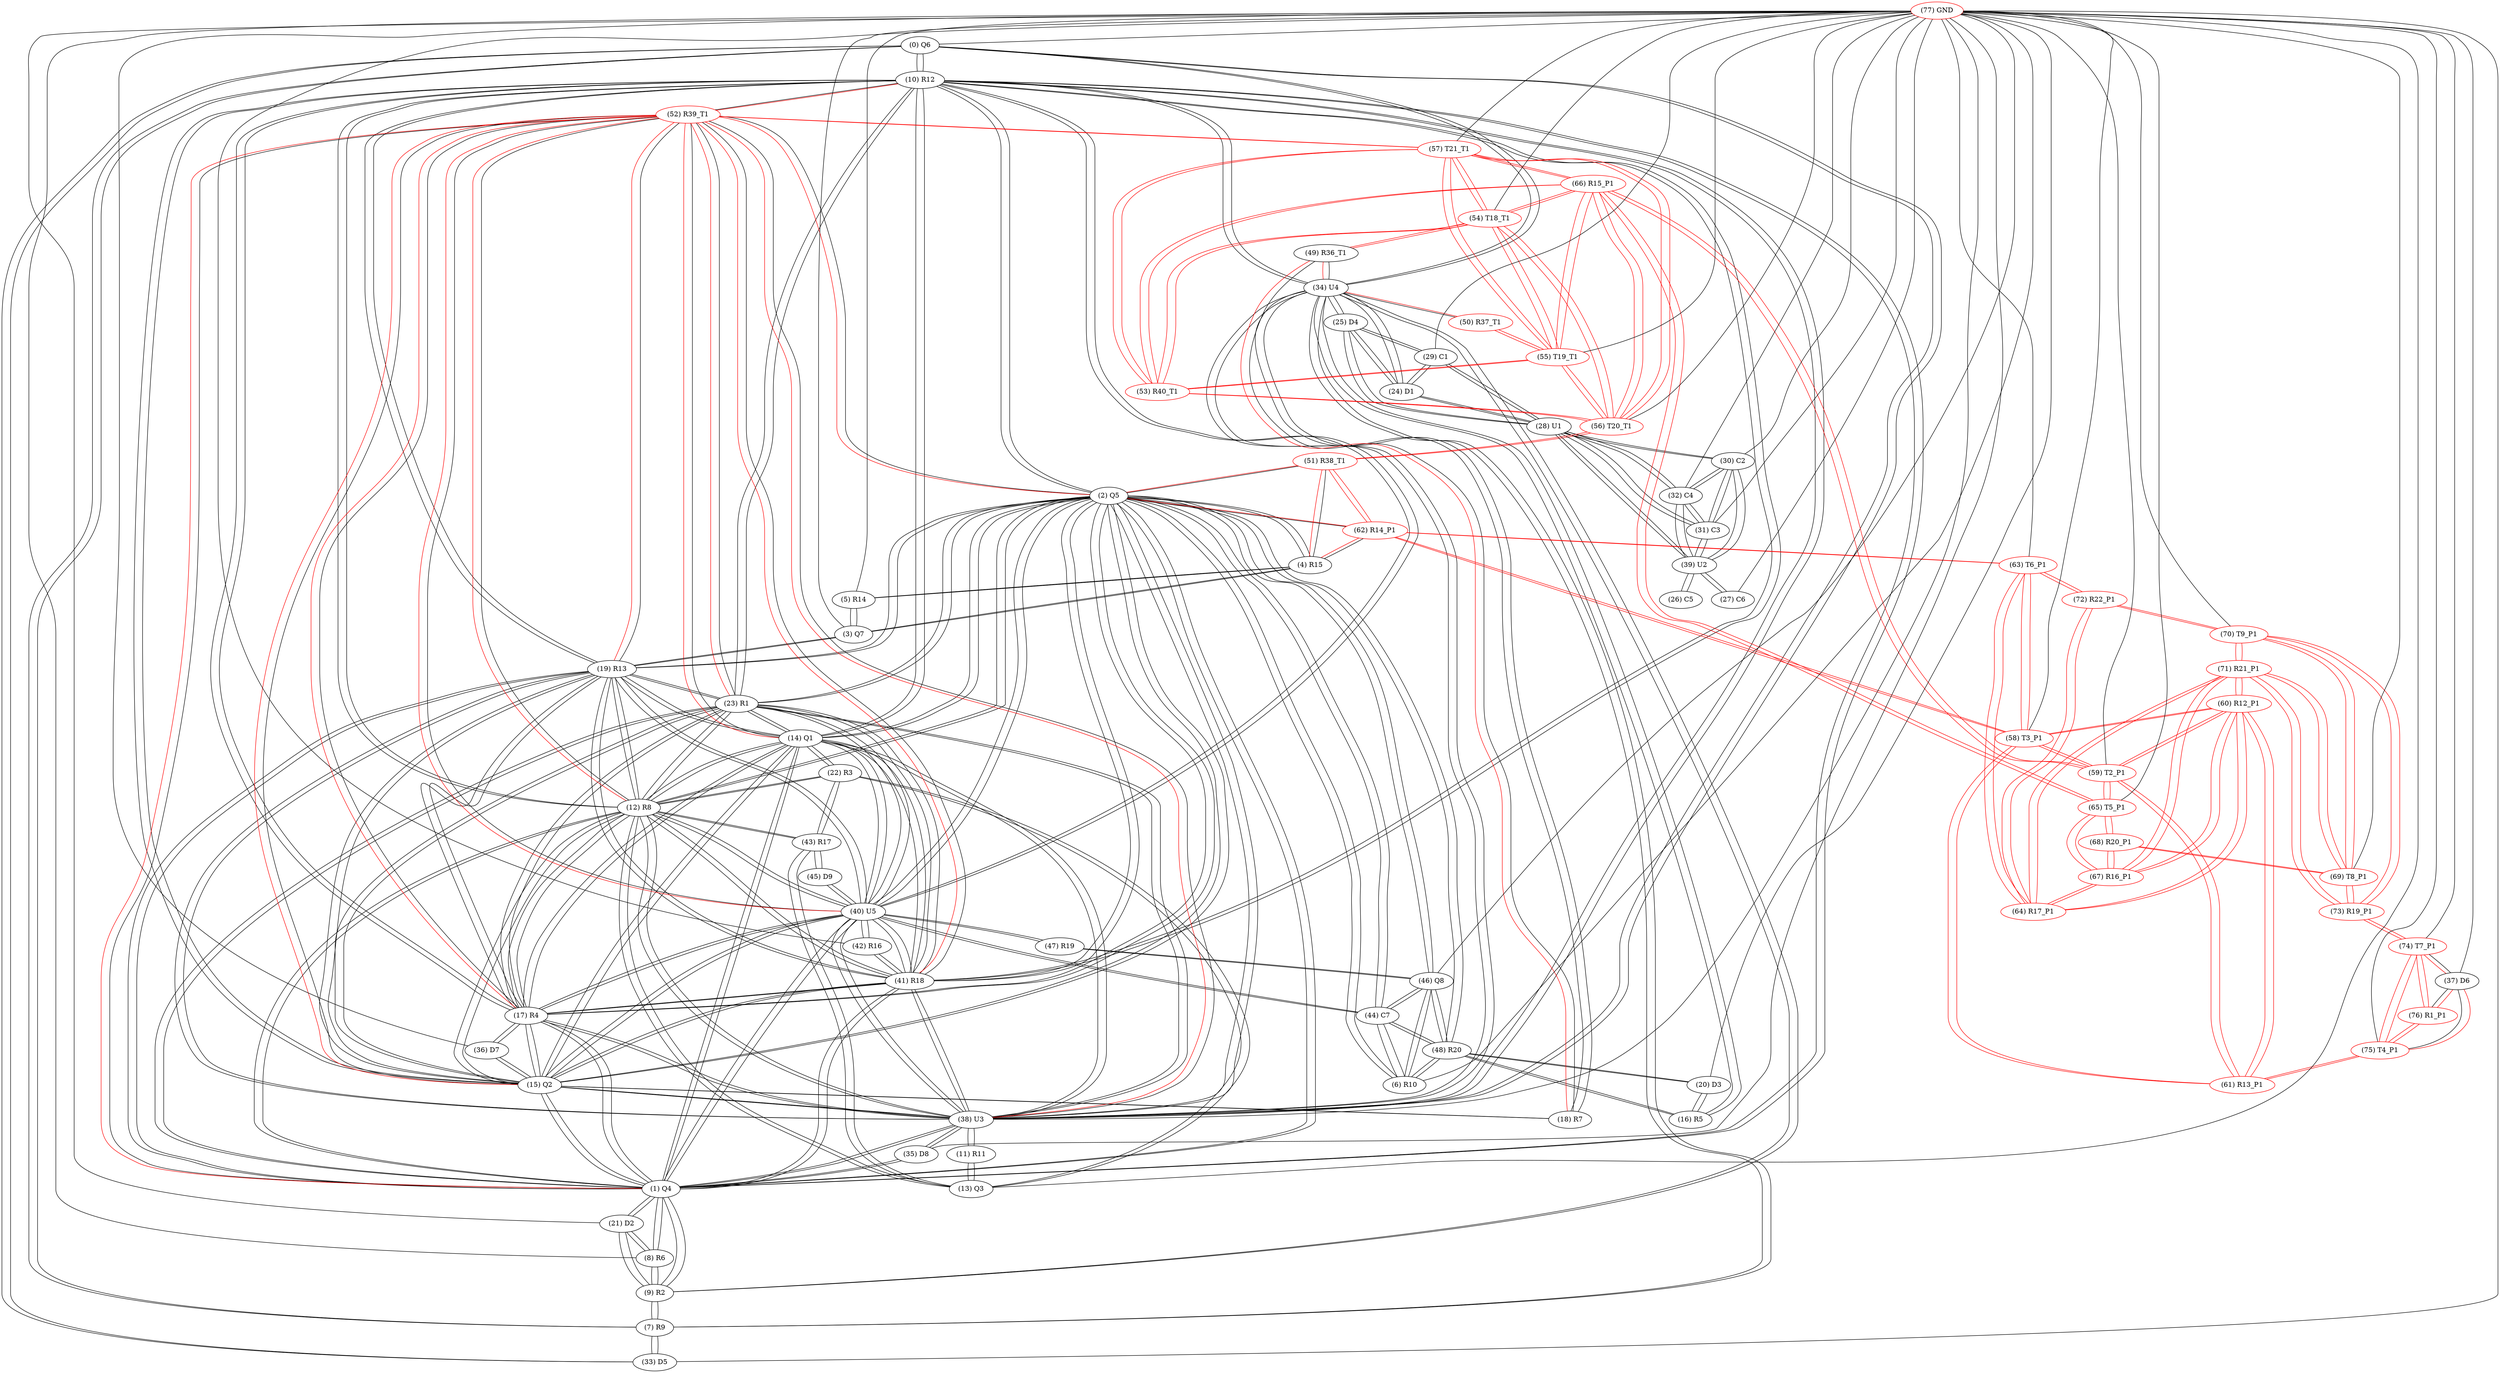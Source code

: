 graph {
	0 [label="(0) Q6"]
	10 [label="(10) R12"]
	34 [label="(34) U4"]
	38 [label="(38) U3"]
	7 [label="(7) R9"]
	33 [label="(33) D5"]
	1 [label="(1) Q4"]
	2 [label="(2) Q5"]
	12 [label="(12) R8"]
	41 [label="(41) R18"]
	40 [label="(40) U5"]
	38 [label="(38) U3"]
	15 [label="(15) Q2"]
	17 [label="(17) R4"]
	14 [label="(14) Q1"]
	23 [label="(23) R1"]
	19 [label="(19) R13"]
	10 [label="(10) R12"]
	52 [label="(52) R39_T1"]
	35 [label="(35) D8"]
	9 [label="(9) R2"]
	8 [label="(8) R6"]
	21 [label="(21) D2"]
	2 [label="(2) Q5"]
	1 [label="(1) Q4"]
	12 [label="(12) R8"]
	41 [label="(41) R18"]
	40 [label="(40) U5"]
	38 [label="(38) U3"]
	15 [label="(15) Q2"]
	17 [label="(17) R4"]
	14 [label="(14) Q1"]
	23 [label="(23) R1"]
	19 [label="(19) R13"]
	10 [label="(10) R12"]
	52 [label="(52) R39_T1"]
	6 [label="(6) R10"]
	48 [label="(48) R20"]
	44 [label="(44) C7"]
	46 [label="(46) Q8"]
	4 [label="(4) R15"]
	62 [label="(62) R14_P1"]
	51 [label="(51) R38_T1"]
	3 [label="(3) Q7"]
	4 [label="(4) R15"]
	5 [label="(5) R14"]
	19 [label="(19) R13"]
	4 [label="(4) R15"]
	3 [label="(3) Q7"]
	5 [label="(5) R14"]
	2 [label="(2) Q5"]
	62 [label="(62) R14_P1"]
	51 [label="(51) R38_T1"]
	5 [label="(5) R14"]
	3 [label="(3) Q7"]
	4 [label="(4) R15"]
	6 [label="(6) R10"]
	2 [label="(2) Q5"]
	48 [label="(48) R20"]
	44 [label="(44) C7"]
	46 [label="(46) Q8"]
	7 [label="(7) R9"]
	34 [label="(34) U4"]
	9 [label="(9) R2"]
	0 [label="(0) Q6"]
	33 [label="(33) D5"]
	8 [label="(8) R6"]
	1 [label="(1) Q4"]
	9 [label="(9) R2"]
	21 [label="(21) D2"]
	9 [label="(9) R2"]
	34 [label="(34) U4"]
	7 [label="(7) R9"]
	1 [label="(1) Q4"]
	8 [label="(8) R6"]
	21 [label="(21) D2"]
	10 [label="(10) R12"]
	2 [label="(2) Q5"]
	1 [label="(1) Q4"]
	12 [label="(12) R8"]
	41 [label="(41) R18"]
	40 [label="(40) U5"]
	38 [label="(38) U3"]
	15 [label="(15) Q2"]
	17 [label="(17) R4"]
	14 [label="(14) Q1"]
	23 [label="(23) R1"]
	19 [label="(19) R13"]
	52 [label="(52) R39_T1"]
	0 [label="(0) Q6"]
	34 [label="(34) U4"]
	11 [label="(11) R11"]
	38 [label="(38) U3"]
	13 [label="(13) Q3"]
	12 [label="(12) R8"]
	2 [label="(2) Q5"]
	1 [label="(1) Q4"]
	41 [label="(41) R18"]
	40 [label="(40) U5"]
	38 [label="(38) U3"]
	15 [label="(15) Q2"]
	17 [label="(17) R4"]
	14 [label="(14) Q1"]
	23 [label="(23) R1"]
	19 [label="(19) R13"]
	10 [label="(10) R12"]
	52 [label="(52) R39_T1"]
	13 [label="(13) Q3"]
	43 [label="(43) R17"]
	22 [label="(22) R3"]
	13 [label="(13) Q3"]
	12 [label="(12) R8"]
	43 [label="(43) R17"]
	22 [label="(22) R3"]
	11 [label="(11) R11"]
	14 [label="(14) Q1"]
	2 [label="(2) Q5"]
	1 [label="(1) Q4"]
	12 [label="(12) R8"]
	41 [label="(41) R18"]
	40 [label="(40) U5"]
	38 [label="(38) U3"]
	15 [label="(15) Q2"]
	17 [label="(17) R4"]
	23 [label="(23) R1"]
	19 [label="(19) R13"]
	10 [label="(10) R12"]
	52 [label="(52) R39_T1"]
	22 [label="(22) R3"]
	15 [label="(15) Q2"]
	2 [label="(2) Q5"]
	1 [label="(1) Q4"]
	12 [label="(12) R8"]
	41 [label="(41) R18"]
	40 [label="(40) U5"]
	38 [label="(38) U3"]
	17 [label="(17) R4"]
	14 [label="(14) Q1"]
	23 [label="(23) R1"]
	19 [label="(19) R13"]
	10 [label="(10) R12"]
	52 [label="(52) R39_T1"]
	36 [label="(36) D7"]
	18 [label="(18) R7"]
	16 [label="(16) R5"]
	34 [label="(34) U4"]
	48 [label="(48) R20"]
	20 [label="(20) D3"]
	17 [label="(17) R4"]
	2 [label="(2) Q5"]
	1 [label="(1) Q4"]
	12 [label="(12) R8"]
	41 [label="(41) R18"]
	40 [label="(40) U5"]
	38 [label="(38) U3"]
	15 [label="(15) Q2"]
	14 [label="(14) Q1"]
	23 [label="(23) R1"]
	19 [label="(19) R13"]
	10 [label="(10) R12"]
	52 [label="(52) R39_T1"]
	36 [label="(36) D7"]
	18 [label="(18) R7"]
	34 [label="(34) U4"]
	49 [label="(49) R36_T1"]
	15 [label="(15) Q2"]
	19 [label="(19) R13"]
	2 [label="(2) Q5"]
	1 [label="(1) Q4"]
	12 [label="(12) R8"]
	41 [label="(41) R18"]
	40 [label="(40) U5"]
	38 [label="(38) U3"]
	15 [label="(15) Q2"]
	17 [label="(17) R4"]
	14 [label="(14) Q1"]
	23 [label="(23) R1"]
	10 [label="(10) R12"]
	52 [label="(52) R39_T1"]
	3 [label="(3) Q7"]
	20 [label="(20) D3"]
	48 [label="(48) R20"]
	16 [label="(16) R5"]
	21 [label="(21) D2"]
	1 [label="(1) Q4"]
	9 [label="(9) R2"]
	8 [label="(8) R6"]
	22 [label="(22) R3"]
	14 [label="(14) Q1"]
	12 [label="(12) R8"]
	13 [label="(13) Q3"]
	43 [label="(43) R17"]
	23 [label="(23) R1"]
	2 [label="(2) Q5"]
	1 [label="(1) Q4"]
	12 [label="(12) R8"]
	41 [label="(41) R18"]
	40 [label="(40) U5"]
	38 [label="(38) U3"]
	15 [label="(15) Q2"]
	17 [label="(17) R4"]
	14 [label="(14) Q1"]
	19 [label="(19) R13"]
	10 [label="(10) R12"]
	52 [label="(52) R39_T1"]
	24 [label="(24) D1"]
	34 [label="(34) U4"]
	25 [label="(25) D4"]
	28 [label="(28) U1"]
	29 [label="(29) C1"]
	25 [label="(25) D4"]
	34 [label="(34) U4"]
	24 [label="(24) D1"]
	28 [label="(28) U1"]
	29 [label="(29) C1"]
	26 [label="(26) C5"]
	39 [label="(39) U2"]
	27 [label="(27) C6"]
	39 [label="(39) U2"]
	28 [label="(28) U1"]
	39 [label="(39) U2"]
	31 [label="(31) C3"]
	32 [label="(32) C4"]
	30 [label="(30) C2"]
	24 [label="(24) D1"]
	25 [label="(25) D4"]
	29 [label="(29) C1"]
	29 [label="(29) C1"]
	24 [label="(24) D1"]
	25 [label="(25) D4"]
	28 [label="(28) U1"]
	30 [label="(30) C2"]
	39 [label="(39) U2"]
	28 [label="(28) U1"]
	31 [label="(31) C3"]
	32 [label="(32) C4"]
	31 [label="(31) C3"]
	39 [label="(39) U2"]
	28 [label="(28) U1"]
	32 [label="(32) C4"]
	30 [label="(30) C2"]
	32 [label="(32) C4"]
	39 [label="(39) U2"]
	28 [label="(28) U1"]
	31 [label="(31) C3"]
	30 [label="(30) C2"]
	33 [label="(33) D5"]
	0 [label="(0) Q6"]
	7 [label="(7) R9"]
	34 [label="(34) U4"]
	18 [label="(18) R7"]
	49 [label="(49) R36_T1"]
	0 [label="(0) Q6"]
	10 [label="(10) R12"]
	38 [label="(38) U3"]
	24 [label="(24) D1"]
	50 [label="(50) R37_T1"]
	16 [label="(16) R5"]
	7 [label="(7) R9"]
	9 [label="(9) R2"]
	25 [label="(25) D4"]
	35 [label="(35) D8"]
	1 [label="(1) Q4"]
	38 [label="(38) U3"]
	36 [label="(36) D7"]
	17 [label="(17) R4"]
	15 [label="(15) Q2"]
	37 [label="(37) D6"]
	76 [label="(76) R1_P1"]
	75 [label="(75) T4_P1"]
	74 [label="(74) T7_P1"]
	38 [label="(38) U3"]
	2 [label="(2) Q5"]
	1 [label="(1) Q4"]
	12 [label="(12) R8"]
	41 [label="(41) R18"]
	40 [label="(40) U5"]
	15 [label="(15) Q2"]
	17 [label="(17) R4"]
	14 [label="(14) Q1"]
	23 [label="(23) R1"]
	19 [label="(19) R13"]
	10 [label="(10) R12"]
	52 [label="(52) R39_T1"]
	0 [label="(0) Q6"]
	34 [label="(34) U4"]
	35 [label="(35) D8"]
	11 [label="(11) R11"]
	39 [label="(39) U2"]
	28 [label="(28) U1"]
	31 [label="(31) C3"]
	32 [label="(32) C4"]
	30 [label="(30) C2"]
	26 [label="(26) C5"]
	27 [label="(27) C6"]
	40 [label="(40) U5"]
	2 [label="(2) Q5"]
	1 [label="(1) Q4"]
	12 [label="(12) R8"]
	41 [label="(41) R18"]
	38 [label="(38) U3"]
	15 [label="(15) Q2"]
	17 [label="(17) R4"]
	14 [label="(14) Q1"]
	23 [label="(23) R1"]
	19 [label="(19) R13"]
	10 [label="(10) R12"]
	52 [label="(52) R39_T1"]
	47 [label="(47) R19"]
	44 [label="(44) C7"]
	42 [label="(42) R16"]
	45 [label="(45) D9"]
	41 [label="(41) R18"]
	2 [label="(2) Q5"]
	1 [label="(1) Q4"]
	12 [label="(12) R8"]
	40 [label="(40) U5"]
	38 [label="(38) U3"]
	15 [label="(15) Q2"]
	17 [label="(17) R4"]
	14 [label="(14) Q1"]
	23 [label="(23) R1"]
	19 [label="(19) R13"]
	10 [label="(10) R12"]
	52 [label="(52) R39_T1"]
	42 [label="(42) R16"]
	42 [label="(42) R16"]
	41 [label="(41) R18"]
	40 [label="(40) U5"]
	43 [label="(43) R17"]
	45 [label="(45) D9"]
	12 [label="(12) R8"]
	13 [label="(13) Q3"]
	22 [label="(22) R3"]
	44 [label="(44) C7"]
	40 [label="(40) U5"]
	6 [label="(6) R10"]
	2 [label="(2) Q5"]
	48 [label="(48) R20"]
	46 [label="(46) Q8"]
	45 [label="(45) D9"]
	43 [label="(43) R17"]
	40 [label="(40) U5"]
	46 [label="(46) Q8"]
	47 [label="(47) R19"]
	6 [label="(6) R10"]
	2 [label="(2) Q5"]
	48 [label="(48) R20"]
	44 [label="(44) C7"]
	47 [label="(47) R19"]
	40 [label="(40) U5"]
	46 [label="(46) Q8"]
	48 [label="(48) R20"]
	6 [label="(6) R10"]
	2 [label="(2) Q5"]
	44 [label="(44) C7"]
	46 [label="(46) Q8"]
	20 [label="(20) D3"]
	16 [label="(16) R5"]
	49 [label="(49) R36_T1"]
	34 [label="(34) U4"]
	18 [label="(18) R7"]
	54 [label="(54) T18_T1"]
	50 [label="(50) R37_T1" color=red]
	34 [label="(34) U4"]
	55 [label="(55) T19_T1"]
	51 [label="(51) R38_T1" color=red]
	4 [label="(4) R15"]
	2 [label="(2) Q5"]
	62 [label="(62) R14_P1"]
	56 [label="(56) T20_T1"]
	52 [label="(52) R39_T1" color=red]
	2 [label="(2) Q5"]
	1 [label="(1) Q4"]
	12 [label="(12) R8"]
	41 [label="(41) R18"]
	40 [label="(40) U5"]
	38 [label="(38) U3"]
	15 [label="(15) Q2"]
	17 [label="(17) R4"]
	14 [label="(14) Q1"]
	23 [label="(23) R1"]
	19 [label="(19) R13"]
	10 [label="(10) R12"]
	57 [label="(57) T21_T1"]
	53 [label="(53) R40_T1" color=red]
	66 [label="(66) R15_P1"]
	54 [label="(54) T18_T1"]
	57 [label="(57) T21_T1"]
	56 [label="(56) T20_T1"]
	55 [label="(55) T19_T1"]
	54 [label="(54) T18_T1" color=red]
	49 [label="(49) R36_T1"]
	66 [label="(66) R15_P1"]
	57 [label="(57) T21_T1"]
	56 [label="(56) T20_T1"]
	55 [label="(55) T19_T1"]
	53 [label="(53) R40_T1"]
	55 [label="(55) T19_T1" color=red]
	50 [label="(50) R37_T1"]
	66 [label="(66) R15_P1"]
	54 [label="(54) T18_T1"]
	57 [label="(57) T21_T1"]
	56 [label="(56) T20_T1"]
	53 [label="(53) R40_T1"]
	56 [label="(56) T20_T1" color=red]
	51 [label="(51) R38_T1"]
	66 [label="(66) R15_P1"]
	54 [label="(54) T18_T1"]
	57 [label="(57) T21_T1"]
	55 [label="(55) T19_T1"]
	53 [label="(53) R40_T1"]
	57 [label="(57) T21_T1" color=red]
	52 [label="(52) R39_T1"]
	66 [label="(66) R15_P1"]
	54 [label="(54) T18_T1"]
	56 [label="(56) T20_T1"]
	55 [label="(55) T19_T1"]
	53 [label="(53) R40_T1"]
	58 [label="(58) T3_P1" color=red]
	62 [label="(62) R14_P1"]
	63 [label="(63) T6_P1"]
	61 [label="(61) R13_P1"]
	60 [label="(60) R12_P1"]
	59 [label="(59) T2_P1"]
	59 [label="(59) T2_P1" color=red]
	61 [label="(61) R13_P1"]
	58 [label="(58) T3_P1"]
	60 [label="(60) R12_P1"]
	65 [label="(65) T5_P1"]
	66 [label="(66) R15_P1"]
	60 [label="(60) R12_P1" color=red]
	71 [label="(71) R21_P1"]
	67 [label="(67) R16_P1"]
	64 [label="(64) R17_P1"]
	61 [label="(61) R13_P1"]
	58 [label="(58) T3_P1"]
	59 [label="(59) T2_P1"]
	61 [label="(61) R13_P1" color=red]
	75 [label="(75) T4_P1"]
	58 [label="(58) T3_P1"]
	60 [label="(60) R12_P1"]
	59 [label="(59) T2_P1"]
	62 [label="(62) R14_P1" color=red]
	4 [label="(4) R15"]
	2 [label="(2) Q5"]
	51 [label="(51) R38_T1"]
	58 [label="(58) T3_P1"]
	63 [label="(63) T6_P1"]
	63 [label="(63) T6_P1" color=red]
	62 [label="(62) R14_P1"]
	58 [label="(58) T3_P1"]
	72 [label="(72) R22_P1"]
	64 [label="(64) R17_P1"]
	64 [label="(64) R17_P1" color=red]
	71 [label="(71) R21_P1"]
	67 [label="(67) R16_P1"]
	60 [label="(60) R12_P1"]
	72 [label="(72) R22_P1"]
	63 [label="(63) T6_P1"]
	65 [label="(65) T5_P1" color=red]
	59 [label="(59) T2_P1"]
	66 [label="(66) R15_P1"]
	67 [label="(67) R16_P1"]
	68 [label="(68) R20_P1"]
	66 [label="(66) R15_P1" color=red]
	54 [label="(54) T18_T1"]
	57 [label="(57) T21_T1"]
	56 [label="(56) T20_T1"]
	55 [label="(55) T19_T1"]
	53 [label="(53) R40_T1"]
	59 [label="(59) T2_P1"]
	65 [label="(65) T5_P1"]
	67 [label="(67) R16_P1" color=red]
	71 [label="(71) R21_P1"]
	60 [label="(60) R12_P1"]
	64 [label="(64) R17_P1"]
	65 [label="(65) T5_P1"]
	68 [label="(68) R20_P1"]
	68 [label="(68) R20_P1" color=red]
	69 [label="(69) T8_P1"]
	67 [label="(67) R16_P1"]
	65 [label="(65) T5_P1"]
	69 [label="(69) T8_P1" color=red]
	70 [label="(70) T9_P1"]
	71 [label="(71) R21_P1"]
	73 [label="(73) R19_P1"]
	68 [label="(68) R20_P1"]
	70 [label="(70) T9_P1" color=red]
	72 [label="(72) R22_P1"]
	71 [label="(71) R21_P1"]
	69 [label="(69) T8_P1"]
	73 [label="(73) R19_P1"]
	71 [label="(71) R21_P1" color=red]
	67 [label="(67) R16_P1"]
	60 [label="(60) R12_P1"]
	64 [label="(64) R17_P1"]
	70 [label="(70) T9_P1"]
	69 [label="(69) T8_P1"]
	73 [label="(73) R19_P1"]
	72 [label="(72) R22_P1" color=red]
	70 [label="(70) T9_P1"]
	63 [label="(63) T6_P1"]
	64 [label="(64) R17_P1"]
	73 [label="(73) R19_P1" color=red]
	70 [label="(70) T9_P1"]
	71 [label="(71) R21_P1"]
	69 [label="(69) T8_P1"]
	74 [label="(74) T7_P1"]
	74 [label="(74) T7_P1" color=red]
	76 [label="(76) R1_P1"]
	75 [label="(75) T4_P1"]
	37 [label="(37) D6"]
	73 [label="(73) R19_P1"]
	75 [label="(75) T4_P1" color=red]
	61 [label="(61) R13_P1"]
	76 [label="(76) R1_P1"]
	74 [label="(74) T7_P1"]
	37 [label="(37) D6"]
	76 [label="(76) R1_P1" color=red]
	75 [label="(75) T4_P1"]
	74 [label="(74) T7_P1"]
	37 [label="(37) D6"]
	77 [label="(77) GND" color=red]
	31 [label="(31) C3"]
	32 [label="(32) C4"]
	20 [label="(20) D3"]
	0 [label="(0) Q6"]
	21 [label="(21) D2"]
	30 [label="(30) C2"]
	38 [label="(38) U3"]
	29 [label="(29) C1"]
	42 [label="(42) R16"]
	27 [label="(27) C6"]
	6 [label="(6) R10"]
	5 [label="(5) R14"]
	3 [label="(3) Q7"]
	13 [label="(13) Q3"]
	8 [label="(8) R6"]
	33 [label="(33) D5"]
	35 [label="(35) D8"]
	46 [label="(46) Q8"]
	36 [label="(36) D7"]
	37 [label="(37) D6"]
	56 [label="(56) T20_T1"]
	55 [label="(55) T19_T1"]
	54 [label="(54) T18_T1"]
	57 [label="(57) T21_T1"]
	58 [label="(58) T3_P1"]
	75 [label="(75) T4_P1"]
	74 [label="(74) T7_P1"]
	65 [label="(65) T5_P1"]
	70 [label="(70) T9_P1"]
	69 [label="(69) T8_P1"]
	63 [label="(63) T6_P1"]
	59 [label="(59) T2_P1"]
	0 -- 10
	0 -- 34
	0 -- 38
	0 -- 7
	0 -- 33
	1 -- 2
	1 -- 12
	1 -- 41
	1 -- 40
	1 -- 38
	1 -- 15
	1 -- 17
	1 -- 14
	1 -- 23
	1 -- 19
	1 -- 10
	1 -- 52
	1 -- 35
	1 -- 9
	1 -- 8
	1 -- 21
	2 -- 1
	2 -- 12
	2 -- 41
	2 -- 40
	2 -- 38
	2 -- 15
	2 -- 17
	2 -- 14
	2 -- 23
	2 -- 19
	2 -- 10
	2 -- 52
	2 -- 6
	2 -- 48
	2 -- 44
	2 -- 46
	2 -- 4
	2 -- 62
	2 -- 51
	3 -- 4
	3 -- 5
	3 -- 19
	4 -- 3
	4 -- 5
	4 -- 2
	4 -- 62
	4 -- 51
	5 -- 3
	5 -- 4
	6 -- 2
	6 -- 48
	6 -- 44
	6 -- 46
	7 -- 34
	7 -- 9
	7 -- 0
	7 -- 33
	8 -- 1
	8 -- 9
	8 -- 21
	9 -- 34
	9 -- 7
	9 -- 1
	9 -- 8
	9 -- 21
	10 -- 2
	10 -- 1
	10 -- 12
	10 -- 41
	10 -- 40
	10 -- 38
	10 -- 15
	10 -- 17
	10 -- 14
	10 -- 23
	10 -- 19
	10 -- 52
	10 -- 0
	10 -- 34
	11 -- 38
	11 -- 13
	12 -- 2
	12 -- 1
	12 -- 41
	12 -- 40
	12 -- 38
	12 -- 15
	12 -- 17
	12 -- 14
	12 -- 23
	12 -- 19
	12 -- 10
	12 -- 52
	12 -- 13
	12 -- 43
	12 -- 22
	13 -- 12
	13 -- 43
	13 -- 22
	13 -- 11
	14 -- 2
	14 -- 1
	14 -- 12
	14 -- 41
	14 -- 40
	14 -- 38
	14 -- 15
	14 -- 17
	14 -- 23
	14 -- 19
	14 -- 10
	14 -- 52
	14 -- 22
	15 -- 2
	15 -- 1
	15 -- 12
	15 -- 41
	15 -- 40
	15 -- 38
	15 -- 17
	15 -- 14
	15 -- 23
	15 -- 19
	15 -- 10
	15 -- 52
	15 -- 36
	15 -- 18
	16 -- 34
	16 -- 48
	16 -- 20
	17 -- 2
	17 -- 1
	17 -- 12
	17 -- 41
	17 -- 40
	17 -- 38
	17 -- 15
	17 -- 14
	17 -- 23
	17 -- 19
	17 -- 10
	17 -- 52
	17 -- 36
	18 -- 34
	18 -- 49
	18 -- 15
	19 -- 2
	19 -- 1
	19 -- 12
	19 -- 41
	19 -- 40
	19 -- 38
	19 -- 15
	19 -- 17
	19 -- 14
	19 -- 23
	19 -- 10
	19 -- 52
	19 -- 3
	20 -- 48
	20 -- 16
	21 -- 1
	21 -- 9
	21 -- 8
	22 -- 14
	22 -- 12
	22 -- 13
	22 -- 43
	23 -- 2
	23 -- 1
	23 -- 12
	23 -- 41
	23 -- 40
	23 -- 38
	23 -- 15
	23 -- 17
	23 -- 14
	23 -- 19
	23 -- 10
	23 -- 52
	24 -- 34
	24 -- 25
	24 -- 28
	24 -- 29
	25 -- 34
	25 -- 24
	25 -- 28
	25 -- 29
	26 -- 39
	27 -- 39
	28 -- 39
	28 -- 31
	28 -- 32
	28 -- 30
	28 -- 24
	28 -- 25
	28 -- 29
	29 -- 24
	29 -- 25
	29 -- 28
	30 -- 39
	30 -- 28
	30 -- 31
	30 -- 32
	31 -- 39
	31 -- 28
	31 -- 32
	31 -- 30
	32 -- 39
	32 -- 28
	32 -- 31
	32 -- 30
	33 -- 0
	33 -- 7
	34 -- 18
	34 -- 49
	34 -- 0
	34 -- 10
	34 -- 38
	34 -- 24
	34 -- 50
	34 -- 16
	34 -- 7
	34 -- 9
	34 -- 25
	35 -- 1
	35 -- 38
	36 -- 17
	36 -- 15
	37 -- 76
	37 -- 75
	37 -- 74
	38 -- 2
	38 -- 1
	38 -- 12
	38 -- 41
	38 -- 40
	38 -- 15
	38 -- 17
	38 -- 14
	38 -- 23
	38 -- 19
	38 -- 10
	38 -- 52
	38 -- 0
	38 -- 34
	38 -- 35
	38 -- 11
	39 -- 28
	39 -- 31
	39 -- 32
	39 -- 30
	39 -- 26
	39 -- 27
	40 -- 2
	40 -- 1
	40 -- 12
	40 -- 41
	40 -- 38
	40 -- 15
	40 -- 17
	40 -- 14
	40 -- 23
	40 -- 19
	40 -- 10
	40 -- 52
	40 -- 47
	40 -- 44
	40 -- 42
	40 -- 45
	41 -- 2
	41 -- 1
	41 -- 12
	41 -- 40
	41 -- 38
	41 -- 15
	41 -- 17
	41 -- 14
	41 -- 23
	41 -- 19
	41 -- 10
	41 -- 52
	41 -- 42
	42 -- 41
	42 -- 40
	43 -- 45
	43 -- 12
	43 -- 13
	43 -- 22
	44 -- 40
	44 -- 6
	44 -- 2
	44 -- 48
	44 -- 46
	45 -- 43
	45 -- 40
	46 -- 47
	46 -- 6
	46 -- 2
	46 -- 48
	46 -- 44
	47 -- 40
	47 -- 46
	48 -- 6
	48 -- 2
	48 -- 44
	48 -- 46
	48 -- 20
	48 -- 16
	49 -- 34 [color=red]
	49 -- 18 [color=red]
	49 -- 54 [color=red]
	50 -- 34 [color=red]
	50 -- 55 [color=red]
	51 -- 4 [color=red]
	51 -- 2 [color=red]
	51 -- 62 [color=red]
	51 -- 56 [color=red]
	52 -- 2 [color=red]
	52 -- 1 [color=red]
	52 -- 12 [color=red]
	52 -- 41 [color=red]
	52 -- 40 [color=red]
	52 -- 38 [color=red]
	52 -- 15 [color=red]
	52 -- 17 [color=red]
	52 -- 14 [color=red]
	52 -- 23 [color=red]
	52 -- 19 [color=red]
	52 -- 10 [color=red]
	52 -- 57 [color=red]
	53 -- 66 [color=red]
	53 -- 54 [color=red]
	53 -- 57 [color=red]
	53 -- 56 [color=red]
	53 -- 55 [color=red]
	54 -- 49 [color=red]
	54 -- 66 [color=red]
	54 -- 57 [color=red]
	54 -- 56 [color=red]
	54 -- 55 [color=red]
	54 -- 53 [color=red]
	55 -- 50 [color=red]
	55 -- 66 [color=red]
	55 -- 54 [color=red]
	55 -- 57 [color=red]
	55 -- 56 [color=red]
	55 -- 53 [color=red]
	56 -- 51 [color=red]
	56 -- 66 [color=red]
	56 -- 54 [color=red]
	56 -- 57 [color=red]
	56 -- 55 [color=red]
	56 -- 53 [color=red]
	57 -- 52 [color=red]
	57 -- 66 [color=red]
	57 -- 54 [color=red]
	57 -- 56 [color=red]
	57 -- 55 [color=red]
	57 -- 53 [color=red]
	58 -- 62 [color=red]
	58 -- 63 [color=red]
	58 -- 61 [color=red]
	58 -- 60 [color=red]
	58 -- 59 [color=red]
	59 -- 61 [color=red]
	59 -- 58 [color=red]
	59 -- 60 [color=red]
	59 -- 65 [color=red]
	59 -- 66 [color=red]
	60 -- 71 [color=red]
	60 -- 67 [color=red]
	60 -- 64 [color=red]
	60 -- 61 [color=red]
	60 -- 58 [color=red]
	60 -- 59 [color=red]
	61 -- 75 [color=red]
	61 -- 58 [color=red]
	61 -- 60 [color=red]
	61 -- 59 [color=red]
	62 -- 4 [color=red]
	62 -- 2 [color=red]
	62 -- 51 [color=red]
	62 -- 58 [color=red]
	62 -- 63 [color=red]
	63 -- 62 [color=red]
	63 -- 58 [color=red]
	63 -- 72 [color=red]
	63 -- 64 [color=red]
	64 -- 71 [color=red]
	64 -- 67 [color=red]
	64 -- 60 [color=red]
	64 -- 72 [color=red]
	64 -- 63 [color=red]
	65 -- 59 [color=red]
	65 -- 66 [color=red]
	65 -- 67 [color=red]
	65 -- 68 [color=red]
	66 -- 54 [color=red]
	66 -- 57 [color=red]
	66 -- 56 [color=red]
	66 -- 55 [color=red]
	66 -- 53 [color=red]
	66 -- 59 [color=red]
	66 -- 65 [color=red]
	67 -- 71 [color=red]
	67 -- 60 [color=red]
	67 -- 64 [color=red]
	67 -- 65 [color=red]
	67 -- 68 [color=red]
	68 -- 69 [color=red]
	68 -- 67 [color=red]
	68 -- 65 [color=red]
	69 -- 70 [color=red]
	69 -- 71 [color=red]
	69 -- 73 [color=red]
	69 -- 68 [color=red]
	70 -- 72 [color=red]
	70 -- 71 [color=red]
	70 -- 69 [color=red]
	70 -- 73 [color=red]
	71 -- 67 [color=red]
	71 -- 60 [color=red]
	71 -- 64 [color=red]
	71 -- 70 [color=red]
	71 -- 69 [color=red]
	71 -- 73 [color=red]
	72 -- 70 [color=red]
	72 -- 63 [color=red]
	72 -- 64 [color=red]
	73 -- 70 [color=red]
	73 -- 71 [color=red]
	73 -- 69 [color=red]
	73 -- 74 [color=red]
	74 -- 76 [color=red]
	74 -- 75 [color=red]
	74 -- 37 [color=red]
	74 -- 73 [color=red]
	75 -- 61 [color=red]
	75 -- 76 [color=red]
	75 -- 74 [color=red]
	75 -- 37 [color=red]
	76 -- 75 [color=red]
	76 -- 74 [color=red]
	76 -- 37 [color=red]
	77 -- 31
	77 -- 32
	77 -- 20
	77 -- 0
	77 -- 21
	77 -- 30
	77 -- 38
	77 -- 29
	77 -- 42
	77 -- 27
	77 -- 6
	77 -- 5
	77 -- 3
	77 -- 13
	77 -- 8
	77 -- 33
	77 -- 35
	77 -- 46
	77 -- 36
	77 -- 37
	77 -- 56
	77 -- 55
	77 -- 54
	77 -- 57
	77 -- 58
	77 -- 75
	77 -- 74
	77 -- 65
	77 -- 70
	77 -- 69
	77 -- 63
	77 -- 59
}